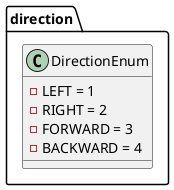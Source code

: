 @startuml direction

namespace direction {
    class DirectionEnum {
	    - LEFT = 1
        - RIGHT = 2
        - FORWARD = 3
        - BACKWARD = 4
    }		
}

@enduml